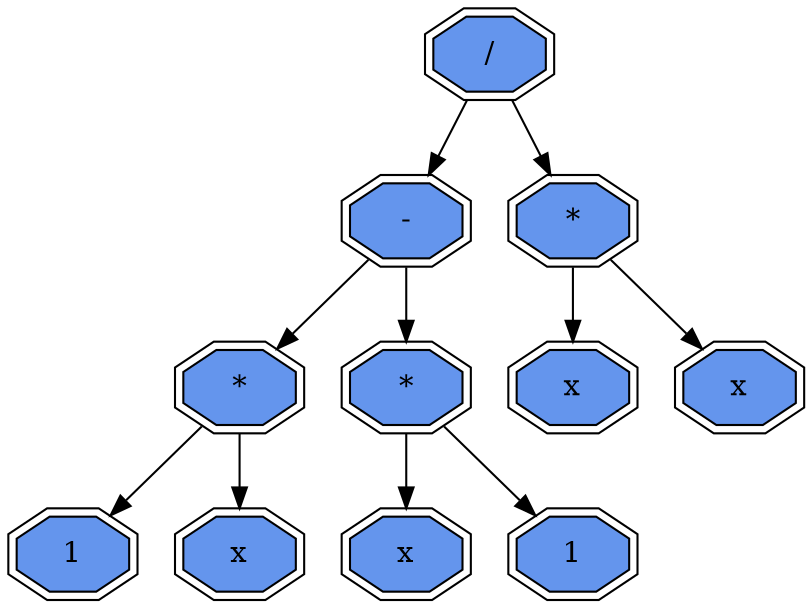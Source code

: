 digraph G { 
node [shape = record];
 6274040700  6274040700 [shape = doubleoctagon, style = filled, fillcolor = cornflowerblue  label = " / "];
6274040700 -> 6274040500
 6274040700 -> 6274040640 
 6274040500 [shape = doubleoctagon, style = filled, fillcolor = cornflowerblue  label = " - "];
6274040500 -> 6274040300
 6274040500 -> 6274040440 
 6274040300 [shape = doubleoctagon, style = filled, fillcolor = cornflowerblue  label = " * "];
6274040300 -> 6274040200
 6274040300 -> 6274040240 
 6274040200 [shape = doubleoctagon, style = filled, fillcolor = cornflowerblue  label = " 1 "];
 6274040240 [shape = doubleoctagon, style = filled, fillcolor = cornflowerblue  label = " x "];
 6274040440 [shape = doubleoctagon, style = filled, fillcolor = cornflowerblue  label = " * "];
6274040440 -> 6274040340
 6274040440 -> 6274040400 
 6274040340 [shape = doubleoctagon, style = filled, fillcolor = cornflowerblue  label = " x "];
 6274040400 [shape = doubleoctagon, style = filled, fillcolor = cornflowerblue  label = " 1 "];
 6274040640 [shape = doubleoctagon, style = filled, fillcolor = cornflowerblue  label = " * "];
6274040640 -> 6274040540
 6274040640 -> 6274040600 
 6274040540 [shape = doubleoctagon, style = filled, fillcolor = cornflowerblue  label = " x "];
 6274040600 [shape = doubleoctagon, style = filled, fillcolor = cornflowerblue  label = " x "];
}
